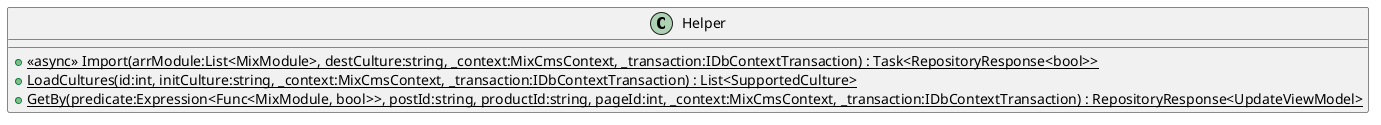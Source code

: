 @startuml
class Helper {
    + {static} <<async>> Import(arrModule:List<MixModule>, destCulture:string, _context:MixCmsContext, _transaction:IDbContextTransaction) : Task<RepositoryResponse<bool>>
    + {static} LoadCultures(id:int, initCulture:string, _context:MixCmsContext, _transaction:IDbContextTransaction) : List<SupportedCulture>
    + {static} GetBy(predicate:Expression<Func<MixModule, bool>>, postId:string, productId:string, pageId:int, _context:MixCmsContext, _transaction:IDbContextTransaction) : RepositoryResponse<UpdateViewModel>
}
@enduml
